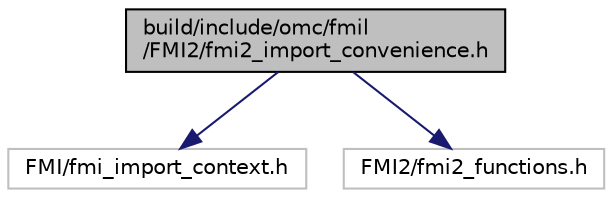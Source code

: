 digraph "build/include/omc/fmil/FMI2/fmi2_import_convenience.h"
{
  edge [fontname="Helvetica",fontsize="10",labelfontname="Helvetica",labelfontsize="10"];
  node [fontname="Helvetica",fontsize="10",shape=record];
  Node0 [label="build/include/omc/fmil\l/FMI2/fmi2_import_convenience.h",height=0.2,width=0.4,color="black", fillcolor="grey75", style="filled", fontcolor="black"];
  Node0 -> Node1 [color="midnightblue",fontsize="10",style="solid",fontname="Helvetica"];
  Node1 [label="FMI/fmi_import_context.h",height=0.2,width=0.4,color="grey75", fillcolor="white", style="filled"];
  Node0 -> Node2 [color="midnightblue",fontsize="10",style="solid",fontname="Helvetica"];
  Node2 [label="FMI2/fmi2_functions.h",height=0.2,width=0.4,color="grey75", fillcolor="white", style="filled"];
}
